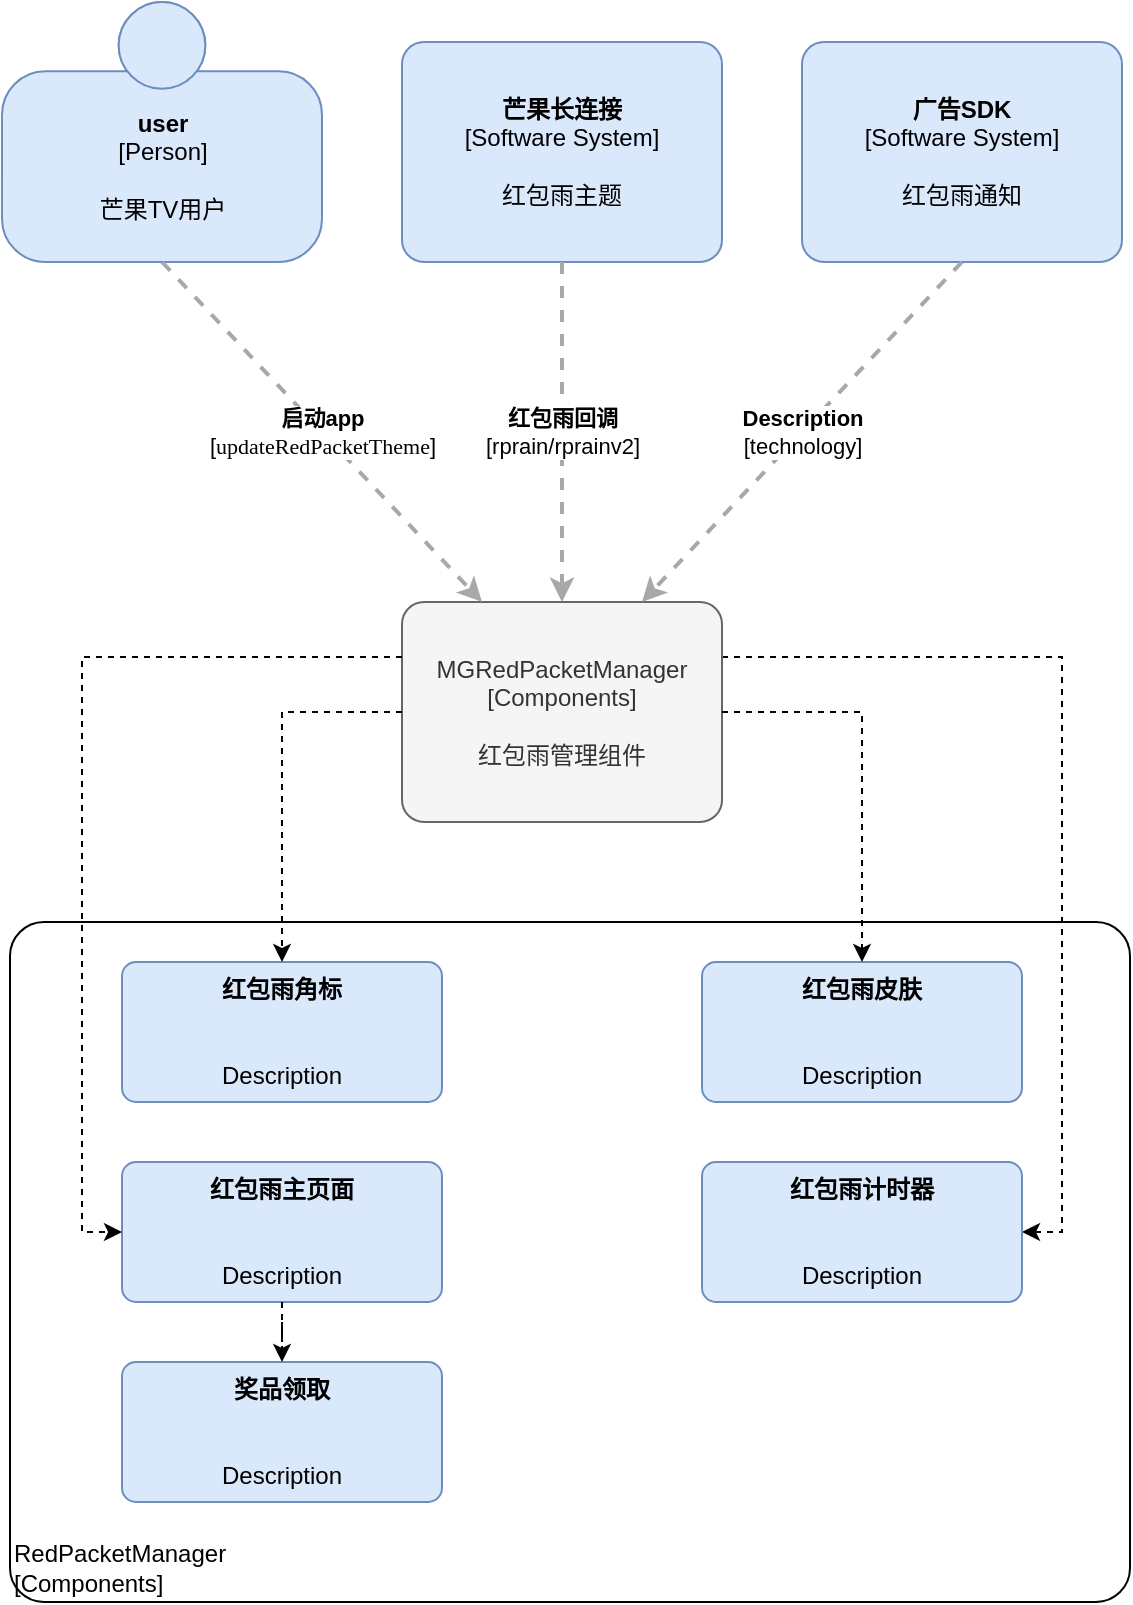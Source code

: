 <mxfile version="13.2.3" type="github">
  <diagram id="VVFscvTJptGLVbUfnIZX" name="Page-1">
    <mxGraphModel dx="1022" dy="811" grid="1" gridSize="10" guides="1" tooltips="1" connect="1" arrows="1" fold="1" page="1" pageScale="1" pageWidth="827" pageHeight="1169" math="0" shadow="0">
      <root>
        <mxCell id="0" />
        <mxCell id="1" parent="0" />
        <mxCell id="Qlznd0HMcb2LpaV1HDth-1" value="&lt;div style=&quot;text-align: left&quot;&gt;RedPacketManager&lt;/div&gt;&lt;div style=&quot;text-align: left&quot;&gt;[Components]&lt;/div&gt;" style="rounded=1;whiteSpace=wrap;html=1;labelBackgroundColor=none;fillColor=#ffffff;fontColor=#000000;align=left;arcSize=5;strokeColor=#000000;verticalAlign=bottom;points=[[0.25,0,0],[0.5,0,0],[0.75,0,0],[1,0.25,0],[1,0.5,0],[1,0.75,0],[0.75,1,0],[0.5,1,0],[0.25,1,0],[0,0.75,0],[0,0.5,0],[0,0.25,0]];glass=0;" vertex="1" parent="1">
          <mxGeometry x="136" y="550" width="560" height="340" as="geometry" />
        </mxCell>
        <mxCell id="Qlznd0HMcb2LpaV1HDth-2" value="&lt;b&gt;user&lt;/b&gt;&lt;br&gt;&lt;div&gt;[Person]&lt;/div&gt;&lt;br&gt;&lt;div&gt;芒果TV用户&lt;/div&gt;" style="html=1;dashed=0;whitespace=wrap;fillColor=#DAE8FC;strokeColor=#6C8EBF;shape=mxgraph.c4.person;align=center;points=[[0.5,0,0],[1,0.5,0],[1,0.75,0],[0.75,1,0],[0.5,1,0],[0.25,1,0],[0,0.75,0],[0,0.5,0]];" vertex="1" parent="1">
          <mxGeometry x="132" y="90" width="160" height="130" as="geometry" />
        </mxCell>
        <mxCell id="Qlznd0HMcb2LpaV1HDth-3" value="&lt;b&gt;芒果长连接&lt;/b&gt;&lt;br&gt;&lt;div&gt;[Software System]&lt;/div&gt;&lt;br&gt;&lt;div&gt;红包雨主题&lt;/div&gt;" style="rounded=1;whiteSpace=wrap;html=1;labelBackgroundColor=none;fillColor=#dae8fc;fontColor=#000000;align=center;arcSize=10;strokeColor=#6c8ebf;points=[[0.25,0,0],[0.5,0,0],[0.75,0,0],[1,0.25,0],[1,0.5,0],[1,0.75,0],[0.75,1,0],[0.5,1,0],[0.25,1,0],[0,0.75,0],[0,0.5,0],[0,0.25,0]];" vertex="1" parent="1">
          <mxGeometry x="332" y="110" width="160" height="110.0" as="geometry" />
        </mxCell>
        <mxCell id="Qlznd0HMcb2LpaV1HDth-4" value="&lt;b&gt;广告SDK&lt;/b&gt;&lt;br&gt;&lt;div&gt;[Software System]&lt;/div&gt;&lt;br&gt;&lt;div&gt;红包雨通知&lt;/div&gt;" style="rounded=1;whiteSpace=wrap;html=1;labelBackgroundColor=none;fillColor=#dae8fc;fontColor=#000000;align=center;arcSize=10;strokeColor=#6c8ebf;points=[[0.25,0,0],[0.5,0,0],[0.75,0,0],[1,0.25,0],[1,0.5,0],[1,0.75,0],[0.75,1,0],[0.5,1,0],[0.25,1,0],[0,0.75,0],[0,0.5,0],[0,0.25,0]];" vertex="1" parent="1">
          <mxGeometry x="532" y="110" width="160" height="110.0" as="geometry" />
        </mxCell>
        <mxCell id="Qlznd0HMcb2LpaV1HDth-5" style="edgeStyle=orthogonalEdgeStyle;rounded=0;orthogonalLoop=1;jettySize=auto;html=1;exitX=1;exitY=0.25;exitDx=0;exitDy=0;exitPerimeter=0;entryX=1;entryY=0.5;entryDx=0;entryDy=0;entryPerimeter=0;dashed=1;strokeColor=#000000;strokeWidth=1;" edge="1" parent="1" source="Qlznd0HMcb2LpaV1HDth-6" target="Qlznd0HMcb2LpaV1HDth-18">
          <mxGeometry relative="1" as="geometry" />
        </mxCell>
        <mxCell id="Qlznd0HMcb2LpaV1HDth-6" value="MGRedPacketManager&lt;br&gt;&lt;div&gt;[Components&lt;span&gt;]&lt;/span&gt;&lt;/div&gt;&lt;br&gt;&lt;div&gt;红包雨管理组件&lt;/div&gt;" style="rounded=1;whiteSpace=wrap;html=1;labelBackgroundColor=none;fillColor=#f5f5f5;fontColor=#333333;align=center;arcSize=10;strokeColor=#666666;points=[[0.25,0,0],[0.5,0,0],[0.75,0,0],[1,0.25,0],[1,0.5,0],[1,0.75,0],[0.75,1,0],[0.5,1,0],[0.25,1,0],[0,0.75,0],[0,0.5,0],[0,0.25,0]];" vertex="1" parent="1">
          <mxGeometry x="332" y="390" width="160" height="110.0" as="geometry" />
        </mxCell>
        <mxCell id="Qlznd0HMcb2LpaV1HDth-7" value="&lt;div style=&quot;text-align: left&quot;&gt;&lt;div style=&quot;text-align: center&quot;&gt;&lt;b&gt;启动app&lt;/b&gt;&lt;/div&gt;&lt;div style=&quot;text-align: center&quot;&gt;[&lt;span style=&quot;font-family: &amp;#34;menlo&amp;#34; ; background-color: rgb(255 , 255 , 255)&quot;&gt;&lt;font style=&quot;font-size: 11px&quot;&gt;updateRedPacketTheme&lt;/font&gt;&lt;/span&gt;]&lt;br&gt;&lt;/div&gt;&lt;/div&gt;" style="edgeStyle=none;rounded=0;html=1;entryX=0.25;entryY=0;jettySize=auto;orthogonalLoop=1;strokeColor=#A8A8A8;strokeWidth=2;fontColor=#000000;jumpStyle=none;dashed=1;exitX=0.5;exitY=1;exitDx=0;exitDy=0;exitPerimeter=0;entryDx=0;entryDy=0;entryPerimeter=0;" edge="1" parent="1" source="Qlznd0HMcb2LpaV1HDth-2" target="Qlznd0HMcb2LpaV1HDth-6">
          <mxGeometry width="200" relative="1" as="geometry">
            <mxPoint x="272" y="440" as="sourcePoint" />
            <mxPoint x="472" y="440" as="targetPoint" />
          </mxGeometry>
        </mxCell>
        <mxCell id="Qlznd0HMcb2LpaV1HDth-8" value="&lt;div style=&quot;text-align: left&quot;&gt;&lt;div style=&quot;text-align: center&quot;&gt;&lt;b&gt;红包雨回调&lt;/b&gt;&lt;/div&gt;&lt;div style=&quot;text-align: center&quot;&gt;[rprain/rprainv2]&lt;/div&gt;&lt;/div&gt;" style="edgeStyle=none;rounded=0;html=1;jettySize=auto;orthogonalLoop=1;strokeColor=#A8A8A8;strokeWidth=2;fontColor=#000000;jumpStyle=none;dashed=1;exitX=0.5;exitY=1;exitDx=0;exitDy=0;exitPerimeter=0;" edge="1" parent="1" source="Qlznd0HMcb2LpaV1HDth-3" target="Qlznd0HMcb2LpaV1HDth-6">
          <mxGeometry width="200" relative="1" as="geometry">
            <mxPoint x="272" y="440" as="sourcePoint" />
            <mxPoint x="472" y="440" as="targetPoint" />
          </mxGeometry>
        </mxCell>
        <mxCell id="Qlznd0HMcb2LpaV1HDth-9" value="&lt;div style=&quot;text-align: left&quot;&gt;&lt;div style=&quot;text-align: center&quot;&gt;&lt;b&gt;Description&lt;/b&gt;&lt;/div&gt;&lt;div style=&quot;text-align: center&quot;&gt;[technology]&lt;/div&gt;&lt;/div&gt;" style="edgeStyle=none;rounded=0;html=1;entryX=0.75;entryY=0;jettySize=auto;orthogonalLoop=1;strokeColor=#A8A8A8;strokeWidth=2;fontColor=#000000;jumpStyle=none;dashed=1;exitX=0.5;exitY=1;exitDx=0;exitDy=0;exitPerimeter=0;entryDx=0;entryDy=0;entryPerimeter=0;" edge="1" parent="1" source="Qlznd0HMcb2LpaV1HDth-4" target="Qlznd0HMcb2LpaV1HDth-6">
          <mxGeometry width="200" relative="1" as="geometry">
            <mxPoint x="272" y="440" as="sourcePoint" />
            <mxPoint x="472" y="440" as="targetPoint" />
          </mxGeometry>
        </mxCell>
        <mxCell id="Qlznd0HMcb2LpaV1HDth-10" value="&lt;b&gt;红包雨皮肤&lt;/b&gt;&lt;br&gt;&lt;div&gt;&lt;br&gt;&lt;/div&gt;&lt;br&gt;&lt;div&gt;Description&lt;/div&gt;" style="rounded=1;whiteSpace=wrap;html=1;labelBackgroundColor=none;fillColor=#dae8fc;fontColor=#000000;align=center;arcSize=10;strokeColor=#6c8ebf;points=[[0.25,0,0],[0.5,0,0],[0.75,0,0],[1,0.25,0],[1,0.5,0],[1,0.75,0],[0.75,1,0],[0.5,1,0],[0.25,1,0],[0,0.75,0],[0,0.5,0],[0,0.25,0]];glass=0;" vertex="1" parent="1">
          <mxGeometry x="482" y="570" width="160" height="70" as="geometry" />
        </mxCell>
        <mxCell id="Qlznd0HMcb2LpaV1HDth-11" value="&lt;b&gt;红包雨角标&lt;/b&gt;&lt;br&gt;&lt;div&gt;&lt;br&gt;&lt;/div&gt;&lt;br&gt;&lt;div&gt;Description&lt;/div&gt;" style="rounded=1;whiteSpace=wrap;html=1;labelBackgroundColor=none;fillColor=#dae8fc;fontColor=#000000;align=center;arcSize=10;strokeColor=#6c8ebf;points=[[0.25,0,0],[0.5,0,0],[0.75,0,0],[1,0.25,0],[1,0.5,0],[1,0.75,0],[0.75,1,0],[0.5,1,0],[0.25,1,0],[0,0.75,0],[0,0.5,0],[0,0.25,0]];glass=0;" vertex="1" parent="1">
          <mxGeometry x="192" y="570" width="160" height="70" as="geometry" />
        </mxCell>
        <mxCell id="Qlznd0HMcb2LpaV1HDth-12" value="&lt;b&gt;红包雨主页面&lt;/b&gt;&lt;br&gt;&lt;div&gt;&lt;br&gt;&lt;/div&gt;&lt;br&gt;&lt;div&gt;Description&lt;/div&gt;" style="rounded=1;whiteSpace=wrap;html=1;labelBackgroundColor=none;fillColor=#dae8fc;fontColor=#000000;align=center;arcSize=10;strokeColor=#6c8ebf;points=[[0.25,0,0],[0.5,0,0],[0.75,0,0],[1,0.25,0],[1,0.5,0],[1,0.75,0],[0.75,1,0],[0.5,1,0],[0.25,1,0],[0,0.75,0],[0,0.5,0],[0,0.25,0]];glass=0;" vertex="1" parent="1">
          <mxGeometry x="192" y="670" width="160" height="70" as="geometry" />
        </mxCell>
        <mxCell id="Qlznd0HMcb2LpaV1HDth-13" value="&lt;b&gt;奖品领取&lt;/b&gt;&lt;br&gt;&lt;div&gt;&lt;br&gt;&lt;/div&gt;&lt;br&gt;&lt;div&gt;Description&lt;/div&gt;" style="rounded=1;whiteSpace=wrap;html=1;labelBackgroundColor=none;fillColor=#dae8fc;fontColor=#000000;align=center;arcSize=10;strokeColor=#6c8ebf;points=[[0.25,0,0],[0.5,0,0],[0.75,0,0],[1,0.25,0],[1,0.5,0],[1,0.75,0],[0.75,1,0],[0.5,1,0],[0.25,1,0],[0,0.75,0],[0,0.5,0],[0,0.25,0]];glass=0;" vertex="1" parent="1">
          <mxGeometry x="192" y="770" width="160" height="70" as="geometry" />
        </mxCell>
        <mxCell id="Qlznd0HMcb2LpaV1HDth-14" value="&lt;div style=&quot;text-align: left&quot;&gt;&lt;div style=&quot;text-align: center&quot;&gt;&lt;br&gt;&lt;/div&gt;&lt;/div&gt;" style="edgeStyle=orthogonalEdgeStyle;rounded=0;html=1;jettySize=auto;orthogonalLoop=1;strokeColor=#000000;strokeWidth=1;fontColor=#000000;jumpStyle=none;dashed=1;exitX=0;exitY=0.5;exitDx=0;exitDy=0;exitPerimeter=0;" edge="1" parent="1" source="Qlznd0HMcb2LpaV1HDth-6" target="Qlznd0HMcb2LpaV1HDth-11">
          <mxGeometry width="200" relative="1" as="geometry">
            <mxPoint x="342" y="455" as="sourcePoint" />
            <mxPoint x="202" y="755" as="targetPoint" />
          </mxGeometry>
        </mxCell>
        <mxCell id="Qlznd0HMcb2LpaV1HDth-15" value="&lt;div style=&quot;text-align: left&quot;&gt;&lt;div style=&quot;text-align: center&quot;&gt;&lt;br&gt;&lt;/div&gt;&lt;/div&gt;" style="edgeStyle=orthogonalEdgeStyle;rounded=0;html=1;jettySize=auto;orthogonalLoop=1;strokeColor=#000000;strokeWidth=1;fontColor=#000000;jumpStyle=none;dashed=1;exitX=1;exitY=0.5;exitDx=0;exitDy=0;exitPerimeter=0;entryX=0.5;entryY=0;entryDx=0;entryDy=0;entryPerimeter=0;" edge="1" parent="1" source="Qlznd0HMcb2LpaV1HDth-6" target="Qlznd0HMcb2LpaV1HDth-10">
          <mxGeometry width="200" relative="1" as="geometry">
            <mxPoint x="342" y="455" as="sourcePoint" />
            <mxPoint x="282" y="580" as="targetPoint" />
          </mxGeometry>
        </mxCell>
        <mxCell id="Qlznd0HMcb2LpaV1HDth-16" value="&lt;div style=&quot;text-align: left&quot;&gt;&lt;div style=&quot;text-align: center&quot;&gt;&lt;br&gt;&lt;/div&gt;&lt;/div&gt;" style="edgeStyle=orthogonalEdgeStyle;rounded=0;html=1;jettySize=auto;orthogonalLoop=1;strokeColor=#000000;strokeWidth=1;fontColor=#000000;jumpStyle=none;dashed=1;exitX=0;exitY=0.25;exitDx=0;exitDy=0;exitPerimeter=0;entryX=0;entryY=0.5;entryDx=0;entryDy=0;entryPerimeter=0;" edge="1" parent="1" source="Qlznd0HMcb2LpaV1HDth-6" target="Qlznd0HMcb2LpaV1HDth-12">
          <mxGeometry width="200" relative="1" as="geometry">
            <mxPoint x="342" y="455" as="sourcePoint" />
            <mxPoint x="282" y="580" as="targetPoint" />
          </mxGeometry>
        </mxCell>
        <mxCell id="Qlznd0HMcb2LpaV1HDth-17" value="&lt;div style=&quot;text-align: left&quot;&gt;&lt;div style=&quot;text-align: center&quot;&gt;&lt;br&gt;&lt;/div&gt;&lt;/div&gt;" style="edgeStyle=orthogonalEdgeStyle;rounded=0;html=1;jettySize=auto;orthogonalLoop=1;strokeColor=#000000;strokeWidth=1;fontColor=#000000;jumpStyle=none;dashed=1;exitX=0.5;exitY=1;exitDx=0;exitDy=0;exitPerimeter=0;" edge="1" parent="1" source="Qlznd0HMcb2LpaV1HDth-12" target="Qlznd0HMcb2LpaV1HDth-13">
          <mxGeometry width="200" relative="1" as="geometry">
            <mxPoint x="352" y="465" as="sourcePoint" />
            <mxPoint x="292" y="590" as="targetPoint" />
          </mxGeometry>
        </mxCell>
        <mxCell id="Qlznd0HMcb2LpaV1HDth-18" value="&lt;b&gt;红包雨计时器&lt;/b&gt;&lt;br&gt;&lt;div&gt;&lt;br&gt;&lt;/div&gt;&lt;br&gt;&lt;div&gt;Description&lt;/div&gt;" style="rounded=1;whiteSpace=wrap;html=1;labelBackgroundColor=none;fillColor=#dae8fc;fontColor=#000000;align=center;arcSize=10;strokeColor=#6c8ebf;points=[[0.25,0,0],[0.5,0,0],[0.75,0,0],[1,0.25,0],[1,0.5,0],[1,0.75,0],[0.75,1,0],[0.5,1,0],[0.25,1,0],[0,0.75,0],[0,0.5,0],[0,0.25,0]];glass=0;" vertex="1" parent="1">
          <mxGeometry x="482" y="670" width="160" height="70" as="geometry" />
        </mxCell>
      </root>
    </mxGraphModel>
  </diagram>
</mxfile>
